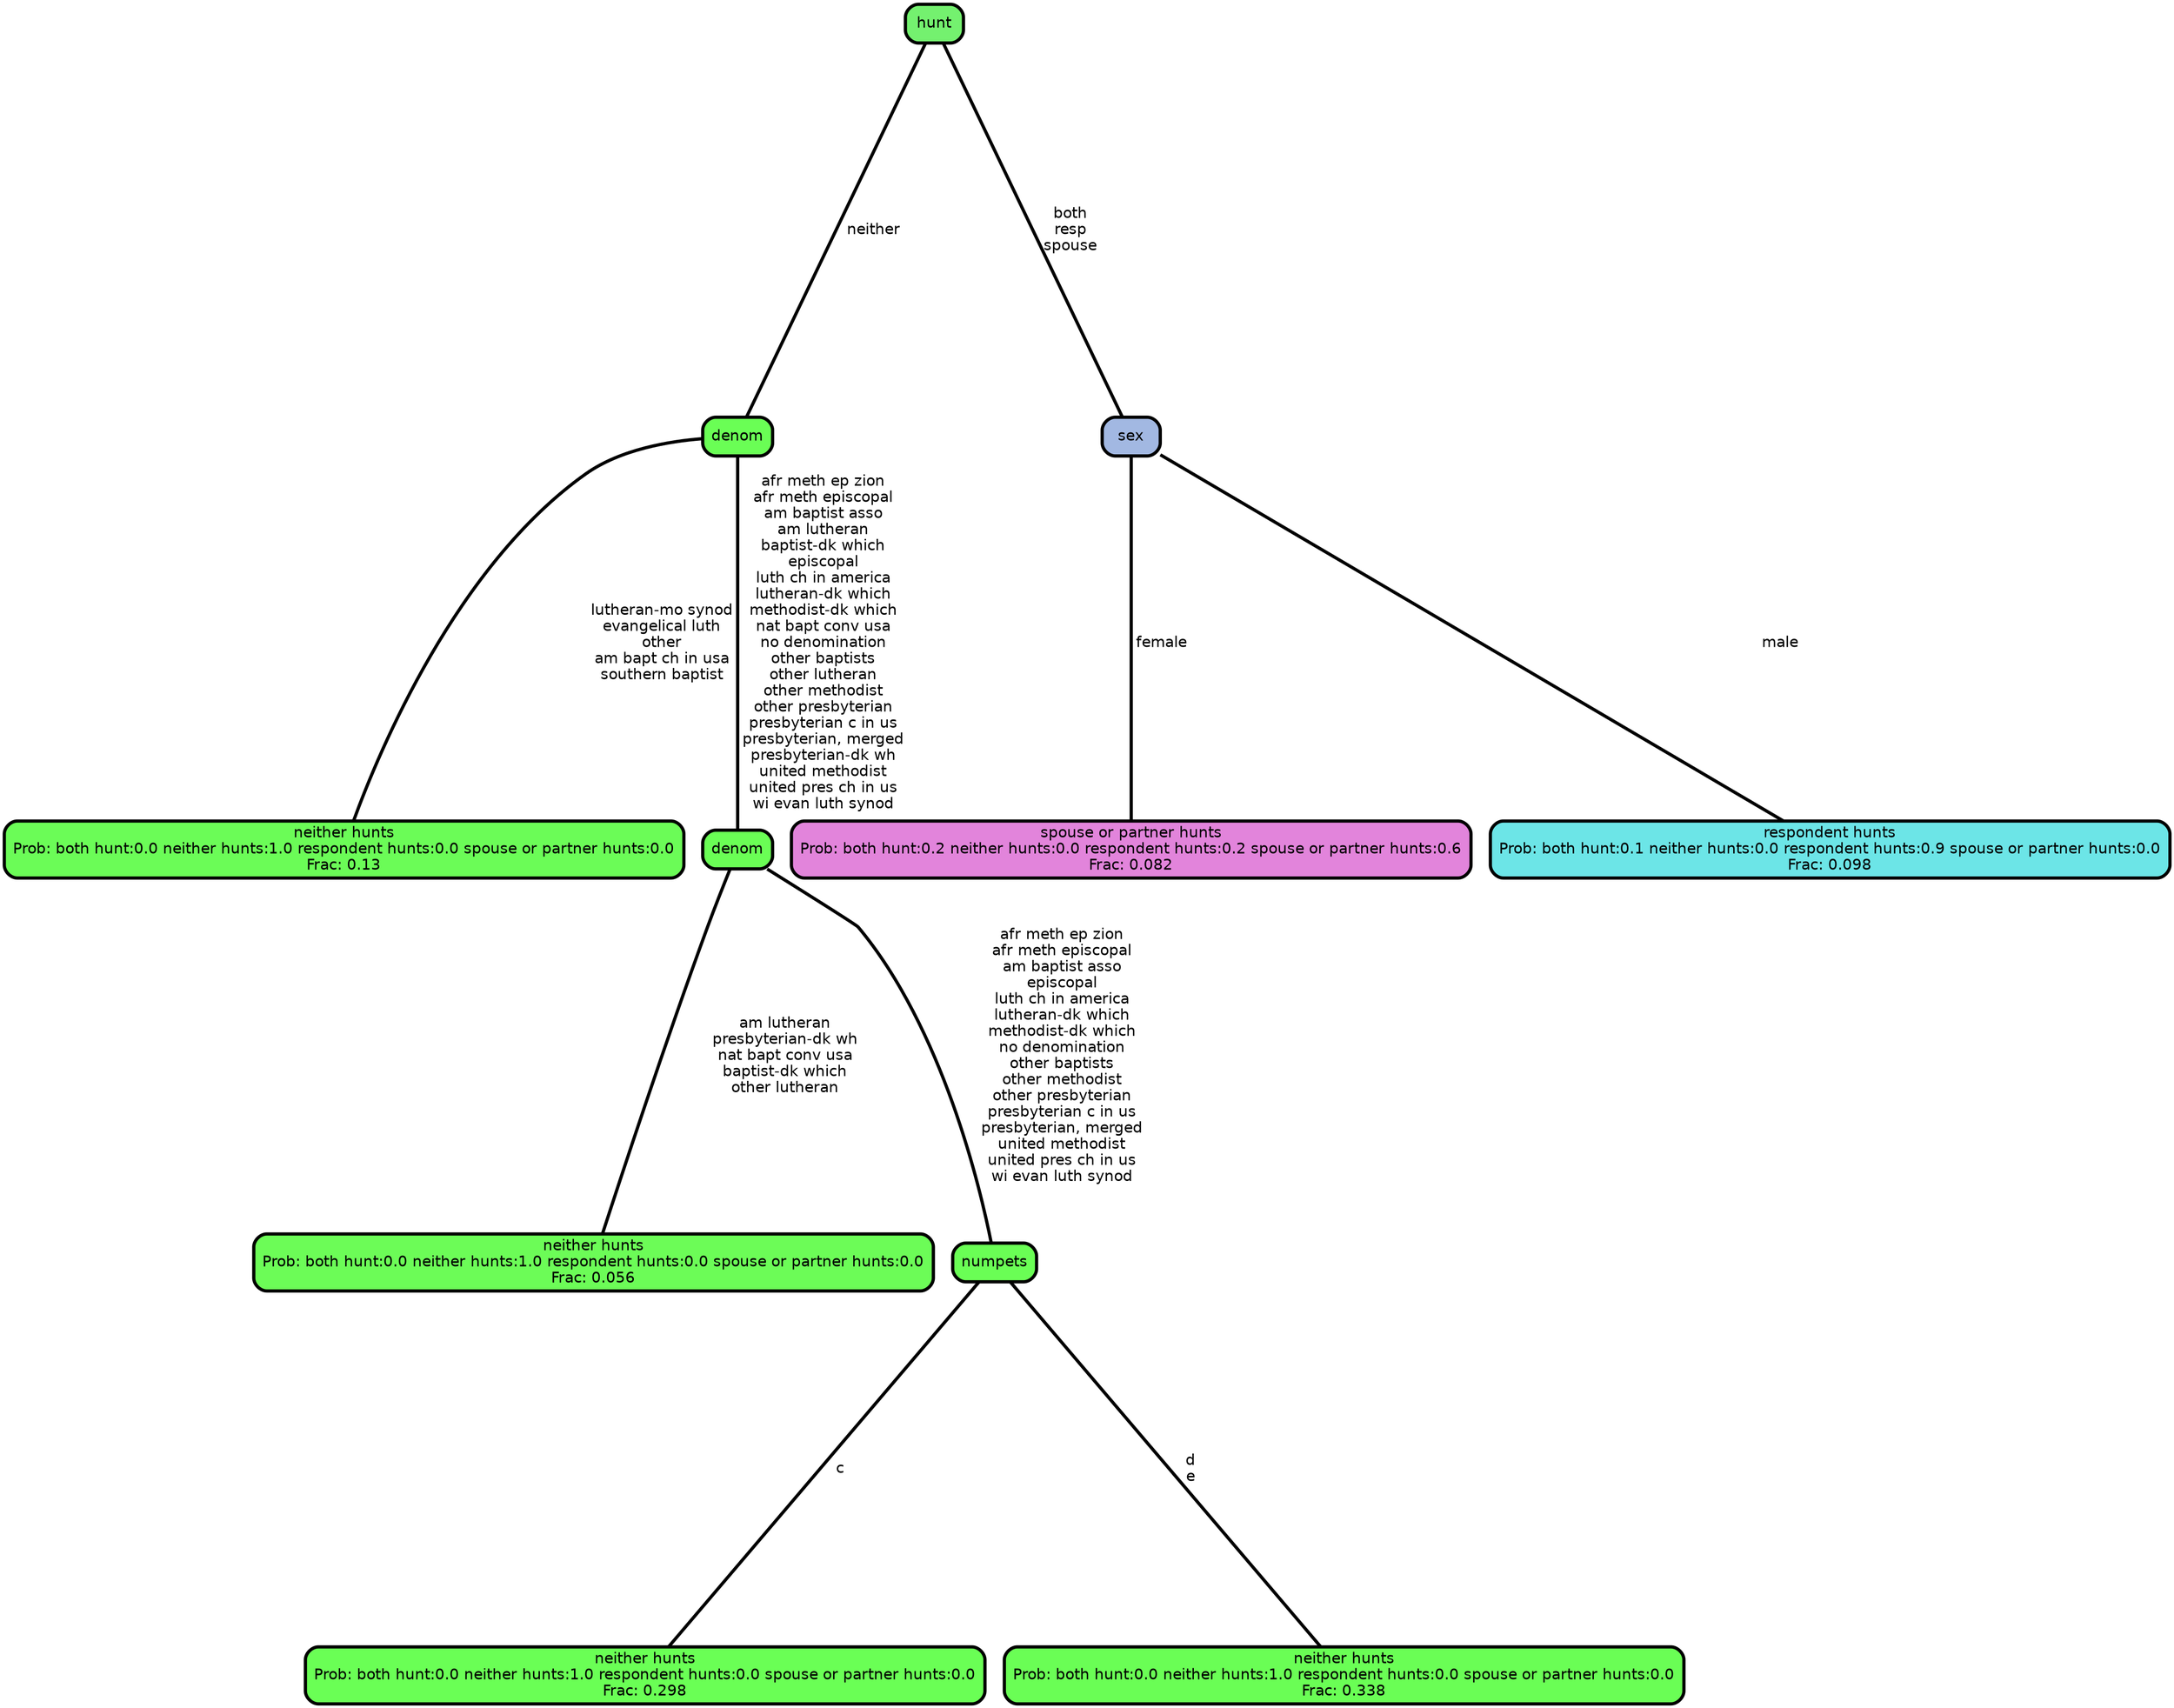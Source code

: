graph Tree {
node [shape=box, style="filled, rounded",color="black",penwidth="3",fontcolor="black",                 fontname=helvetica] ;
graph [ranksep="0 equally", splines=straight,                 bgcolor=transparent, dpi=200] ;
edge [fontname=helvetica, color=black] ;
0 [label="neither hunts
Prob: both hunt:0.0 neither hunts:1.0 respondent hunts:0.0 spouse or partner hunts:0.0
Frac: 0.13", fillcolor="#6bfc57"] ;
1 [label="denom", fillcolor="#6afe55"] ;
2 [label="neither hunts
Prob: both hunt:0.0 neither hunts:1.0 respondent hunts:0.0 spouse or partner hunts:0.0
Frac: 0.056", fillcolor="#6cfc57"] ;
3 [label="denom", fillcolor="#6afe55"] ;
4 [label="neither hunts
Prob: both hunt:0.0 neither hunts:1.0 respondent hunts:0.0 spouse or partner hunts:0.0
Frac: 0.298", fillcolor="#6aff55"] ;
5 [label="numpets", fillcolor="#6afe55"] ;
6 [label="neither hunts
Prob: both hunt:0.0 neither hunts:1.0 respondent hunts:0.0 spouse or partner hunts:0.0
Frac: 0.338", fillcolor="#6afe55"] ;
7 [label="hunt", fillcolor="#74f16f"] ;
8 [label="spouse or partner hunts
Prob: both hunt:0.2 neither hunts:0.0 respondent hunts:0.2 spouse or partner hunts:0.6
Frac: 0.082", fillcolor="#e284db"] ;
9 [label="sex", fillcolor="#a2b8e2"] ;
10 [label="respondent hunts
Prob: both hunt:0.1 neither hunts:0.0 respondent hunts:0.9 spouse or partner hunts:0.0
Frac: 0.098", fillcolor="#6ce5e7"] ;
1 -- 0 [label=" lutheran-mo synod\n evangelical luth\n other\n am bapt ch in usa\n southern baptist",penwidth=3] ;
1 -- 3 [label=" afr meth ep zion\n afr meth episcopal\n am baptist asso\n am lutheran\n baptist-dk which\n episcopal\n luth ch in america\n lutheran-dk which\n methodist-dk which\n nat bapt conv usa\n no denomination\n other baptists\n other lutheran\n other methodist\n other presbyterian\n presbyterian c in us\n presbyterian, merged\n presbyterian-dk wh\n united methodist\n united pres ch in us\n wi evan luth synod",penwidth=3] ;
3 -- 2 [label=" am lutheran\n presbyterian-dk wh\n nat bapt conv usa\n baptist-dk which\n other lutheran",penwidth=3] ;
3 -- 5 [label=" afr meth ep zion\n afr meth episcopal\n am baptist asso\n episcopal\n luth ch in america\n lutheran-dk which\n methodist-dk which\n no denomination\n other baptists\n other methodist\n other presbyterian\n presbyterian c in us\n presbyterian, merged\n united methodist\n united pres ch in us\n wi evan luth synod",penwidth=3] ;
5 -- 4 [label=" c",penwidth=3] ;
5 -- 6 [label=" d\n e",penwidth=3] ;
7 -- 1 [label=" neither",penwidth=3] ;
7 -- 9 [label=" both\n resp\n spouse",penwidth=3] ;
9 -- 8 [label=" female",penwidth=3] ;
9 -- 10 [label=" male",penwidth=3] ;
{rank = same;}}